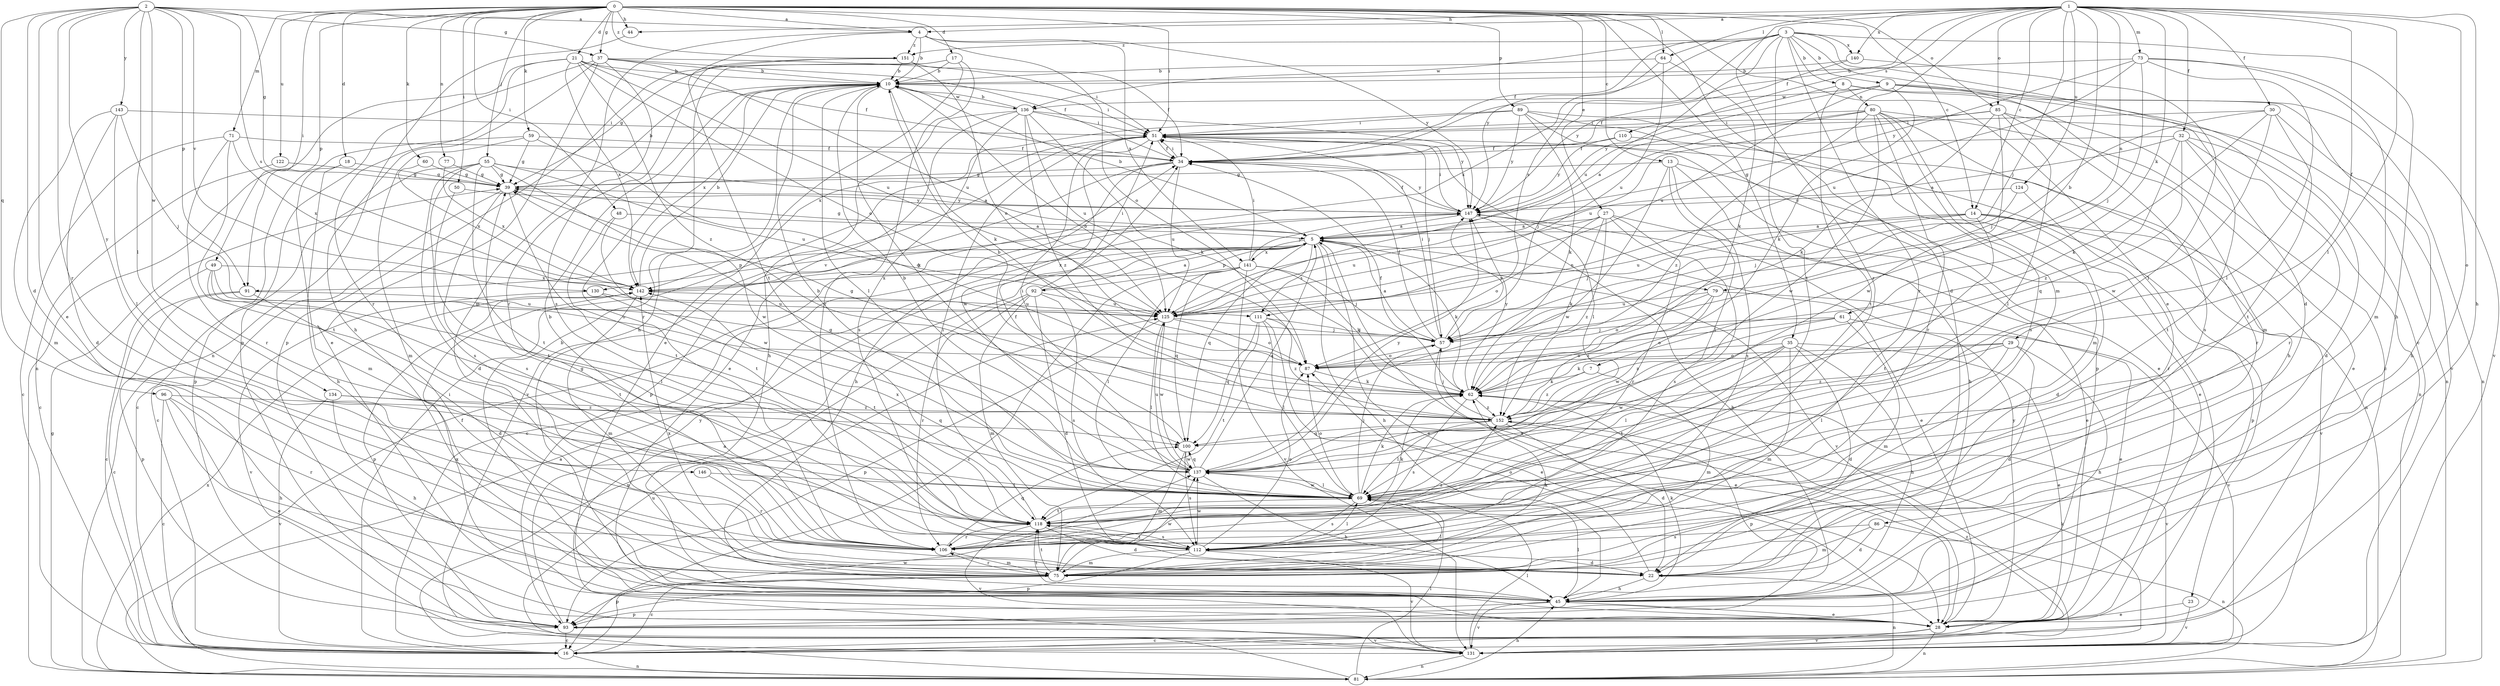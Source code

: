 strict digraph  {
0;
1;
2;
3;
4;
5;
7;
8;
9;
10;
13;
14;
16;
17;
18;
21;
22;
23;
27;
28;
29;
30;
32;
34;
35;
37;
39;
44;
45;
48;
49;
50;
51;
55;
57;
59;
60;
61;
62;
64;
69;
71;
73;
75;
77;
79;
80;
81;
85;
86;
87;
89;
91;
92;
93;
96;
100;
106;
110;
111;
112;
118;
122;
124;
125;
130;
131;
134;
136;
137;
140;
141;
142;
143;
146;
147;
151;
152;
0 -> 4  [label=a];
0 -> 13  [label=c];
0 -> 14  [label=c];
0 -> 17  [label=d];
0 -> 18  [label=d];
0 -> 21  [label=d];
0 -> 22  [label=d];
0 -> 23  [label=e];
0 -> 27  [label=e];
0 -> 35  [label=g];
0 -> 37  [label=g];
0 -> 44  [label=h];
0 -> 48  [label=i];
0 -> 49  [label=i];
0 -> 50  [label=i];
0 -> 51  [label=i];
0 -> 55  [label=j];
0 -> 59  [label=k];
0 -> 60  [label=k];
0 -> 64  [label=l];
0 -> 71  [label=m];
0 -> 77  [label=n];
0 -> 85  [label=o];
0 -> 89  [label=p];
0 -> 91  [label=p];
0 -> 122  [label=u];
0 -> 151  [label=z];
1 -> 4  [label=a];
1 -> 7  [label=b];
1 -> 14  [label=c];
1 -> 29  [label=f];
1 -> 30  [label=f];
1 -> 32  [label=f];
1 -> 34  [label=f];
1 -> 44  [label=h];
1 -> 45  [label=h];
1 -> 57  [label=j];
1 -> 61  [label=k];
1 -> 64  [label=l];
1 -> 69  [label=l];
1 -> 73  [label=m];
1 -> 75  [label=m];
1 -> 79  [label=n];
1 -> 85  [label=o];
1 -> 86  [label=o];
1 -> 106  [label=r];
1 -> 110  [label=s];
1 -> 124  [label=u];
1 -> 140  [label=x];
2 -> 4  [label=a];
2 -> 22  [label=d];
2 -> 28  [label=e];
2 -> 37  [label=g];
2 -> 39  [label=g];
2 -> 69  [label=l];
2 -> 91  [label=p];
2 -> 96  [label=q];
2 -> 106  [label=r];
2 -> 111  [label=s];
2 -> 130  [label=v];
2 -> 134  [label=w];
2 -> 143  [label=y];
2 -> 146  [label=y];
3 -> 8  [label=b];
3 -> 9  [label=b];
3 -> 16  [label=c];
3 -> 22  [label=d];
3 -> 34  [label=f];
3 -> 45  [label=h];
3 -> 106  [label=r];
3 -> 111  [label=s];
3 -> 118  [label=t];
3 -> 125  [label=u];
3 -> 136  [label=w];
3 -> 140  [label=x];
3 -> 147  [label=y];
3 -> 151  [label=z];
4 -> 10  [label=b];
4 -> 75  [label=m];
4 -> 87  [label=o];
4 -> 118  [label=t];
4 -> 141  [label=x];
4 -> 147  [label=y];
4 -> 151  [label=z];
5 -> 10  [label=b];
5 -> 28  [label=e];
5 -> 39  [label=g];
5 -> 45  [label=h];
5 -> 62  [label=k];
5 -> 79  [label=n];
5 -> 91  [label=p];
5 -> 92  [label=p];
5 -> 100  [label=q];
5 -> 111  [label=s];
5 -> 130  [label=v];
5 -> 131  [label=v];
5 -> 141  [label=x];
5 -> 142  [label=x];
7 -> 62  [label=k];
7 -> 75  [label=m];
7 -> 152  [label=z];
8 -> 16  [label=c];
8 -> 34  [label=f];
8 -> 80  [label=n];
8 -> 81  [label=n];
8 -> 118  [label=t];
9 -> 62  [label=k];
9 -> 75  [label=m];
9 -> 81  [label=n];
9 -> 125  [label=u];
9 -> 131  [label=v];
9 -> 136  [label=w];
9 -> 147  [label=y];
10 -> 51  [label=i];
10 -> 62  [label=k];
10 -> 69  [label=l];
10 -> 87  [label=o];
10 -> 100  [label=q];
10 -> 106  [label=r];
10 -> 136  [label=w];
10 -> 142  [label=x];
13 -> 28  [label=e];
13 -> 39  [label=g];
13 -> 45  [label=h];
13 -> 69  [label=l];
13 -> 112  [label=s];
13 -> 137  [label=w];
14 -> 5  [label=a];
14 -> 22  [label=d];
14 -> 57  [label=j];
14 -> 93  [label=p];
14 -> 118  [label=t];
14 -> 125  [label=u];
14 -> 131  [label=v];
16 -> 51  [label=i];
16 -> 81  [label=n];
16 -> 137  [label=w];
16 -> 152  [label=z];
17 -> 10  [label=b];
17 -> 28  [label=e];
17 -> 39  [label=g];
17 -> 45  [label=h];
17 -> 106  [label=r];
18 -> 39  [label=g];
18 -> 45  [label=h];
18 -> 75  [label=m];
21 -> 10  [label=b];
21 -> 34  [label=f];
21 -> 81  [label=n];
21 -> 87  [label=o];
21 -> 106  [label=r];
21 -> 125  [label=u];
21 -> 142  [label=x];
21 -> 152  [label=z];
22 -> 45  [label=h];
22 -> 81  [label=n];
22 -> 87  [label=o];
23 -> 28  [label=e];
23 -> 131  [label=v];
27 -> 5  [label=a];
27 -> 28  [label=e];
27 -> 62  [label=k];
27 -> 87  [label=o];
27 -> 106  [label=r];
27 -> 112  [label=s];
27 -> 125  [label=u];
27 -> 152  [label=z];
28 -> 5  [label=a];
28 -> 16  [label=c];
28 -> 81  [label=n];
28 -> 131  [label=v];
28 -> 142  [label=x];
28 -> 147  [label=y];
29 -> 22  [label=d];
29 -> 45  [label=h];
29 -> 62  [label=k];
29 -> 69  [label=l];
29 -> 87  [label=o];
29 -> 152  [label=z];
30 -> 45  [label=h];
30 -> 51  [label=i];
30 -> 57  [label=j];
30 -> 62  [label=k];
30 -> 118  [label=t];
30 -> 137  [label=w];
32 -> 5  [label=a];
32 -> 22  [label=d];
32 -> 34  [label=f];
32 -> 100  [label=q];
32 -> 106  [label=r];
32 -> 118  [label=t];
32 -> 152  [label=z];
34 -> 39  [label=g];
34 -> 45  [label=h];
34 -> 51  [label=i];
34 -> 93  [label=p];
34 -> 125  [label=u];
34 -> 147  [label=y];
35 -> 22  [label=d];
35 -> 28  [label=e];
35 -> 45  [label=h];
35 -> 69  [label=l];
35 -> 75  [label=m];
35 -> 87  [label=o];
35 -> 118  [label=t];
35 -> 137  [label=w];
37 -> 10  [label=b];
37 -> 28  [label=e];
37 -> 34  [label=f];
37 -> 45  [label=h];
37 -> 51  [label=i];
37 -> 93  [label=p];
37 -> 112  [label=s];
37 -> 125  [label=u];
39 -> 10  [label=b];
39 -> 16  [label=c];
39 -> 112  [label=s];
39 -> 118  [label=t];
39 -> 147  [label=y];
44 -> 81  [label=n];
45 -> 10  [label=b];
45 -> 28  [label=e];
45 -> 62  [label=k];
45 -> 69  [label=l];
45 -> 93  [label=p];
45 -> 118  [label=t];
45 -> 131  [label=v];
48 -> 5  [label=a];
48 -> 118  [label=t];
48 -> 137  [label=w];
49 -> 16  [label=c];
49 -> 69  [label=l];
49 -> 87  [label=o];
49 -> 118  [label=t];
49 -> 142  [label=x];
50 -> 118  [label=t];
50 -> 147  [label=y];
51 -> 34  [label=f];
51 -> 57  [label=j];
51 -> 69  [label=l];
51 -> 81  [label=n];
51 -> 131  [label=v];
51 -> 137  [label=w];
55 -> 5  [label=a];
55 -> 16  [label=c];
55 -> 22  [label=d];
55 -> 39  [label=g];
55 -> 112  [label=s];
55 -> 118  [label=t];
55 -> 125  [label=u];
55 -> 137  [label=w];
57 -> 5  [label=a];
57 -> 28  [label=e];
57 -> 34  [label=f];
57 -> 51  [label=i];
57 -> 87  [label=o];
57 -> 147  [label=y];
59 -> 34  [label=f];
59 -> 39  [label=g];
59 -> 62  [label=k];
59 -> 75  [label=m];
59 -> 93  [label=p];
60 -> 39  [label=g];
60 -> 142  [label=x];
61 -> 57  [label=j];
61 -> 75  [label=m];
61 -> 87  [label=o];
61 -> 131  [label=v];
61 -> 152  [label=z];
62 -> 34  [label=f];
62 -> 39  [label=g];
62 -> 112  [label=s];
62 -> 131  [label=v];
62 -> 147  [label=y];
62 -> 152  [label=z];
64 -> 10  [label=b];
64 -> 62  [label=k];
64 -> 125  [label=u];
64 -> 142  [label=x];
69 -> 10  [label=b];
69 -> 57  [label=j];
69 -> 62  [label=k];
69 -> 87  [label=o];
69 -> 112  [label=s];
69 -> 118  [label=t];
69 -> 137  [label=w];
69 -> 142  [label=x];
71 -> 16  [label=c];
71 -> 34  [label=f];
71 -> 106  [label=r];
71 -> 118  [label=t];
71 -> 142  [label=x];
73 -> 10  [label=b];
73 -> 57  [label=j];
73 -> 69  [label=l];
73 -> 75  [label=m];
73 -> 125  [label=u];
73 -> 131  [label=v];
73 -> 147  [label=y];
75 -> 16  [label=c];
75 -> 62  [label=k];
75 -> 69  [label=l];
75 -> 93  [label=p];
75 -> 106  [label=r];
75 -> 118  [label=t];
75 -> 137  [label=w];
75 -> 142  [label=x];
77 -> 39  [label=g];
77 -> 142  [label=x];
79 -> 28  [label=e];
79 -> 87  [label=o];
79 -> 125  [label=u];
79 -> 137  [label=w];
79 -> 152  [label=z];
80 -> 5  [label=a];
80 -> 28  [label=e];
80 -> 45  [label=h];
80 -> 51  [label=i];
80 -> 57  [label=j];
80 -> 75  [label=m];
80 -> 106  [label=r];
80 -> 112  [label=s];
80 -> 137  [label=w];
80 -> 152  [label=z];
81 -> 5  [label=a];
81 -> 34  [label=f];
81 -> 39  [label=g];
81 -> 45  [label=h];
81 -> 69  [label=l];
81 -> 125  [label=u];
81 -> 142  [label=x];
85 -> 51  [label=i];
85 -> 62  [label=k];
85 -> 69  [label=l];
85 -> 81  [label=n];
85 -> 112  [label=s];
85 -> 125  [label=u];
85 -> 137  [label=w];
86 -> 22  [label=d];
86 -> 75  [label=m];
86 -> 81  [label=n];
86 -> 112  [label=s];
87 -> 62  [label=k];
89 -> 16  [label=c];
89 -> 28  [label=e];
89 -> 51  [label=i];
89 -> 62  [label=k];
89 -> 93  [label=p];
89 -> 142  [label=x];
89 -> 147  [label=y];
91 -> 16  [label=c];
91 -> 22  [label=d];
91 -> 93  [label=p];
91 -> 125  [label=u];
92 -> 5  [label=a];
92 -> 22  [label=d];
92 -> 51  [label=i];
92 -> 75  [label=m];
92 -> 81  [label=n];
92 -> 106  [label=r];
92 -> 112  [label=s];
92 -> 125  [label=u];
93 -> 16  [label=c];
93 -> 131  [label=v];
93 -> 147  [label=y];
96 -> 16  [label=c];
96 -> 28  [label=e];
96 -> 45  [label=h];
96 -> 106  [label=r];
96 -> 152  [label=z];
100 -> 51  [label=i];
100 -> 75  [label=m];
100 -> 112  [label=s];
100 -> 137  [label=w];
106 -> 10  [label=b];
106 -> 75  [label=m];
106 -> 100  [label=q];
106 -> 152  [label=z];
110 -> 34  [label=f];
110 -> 106  [label=r];
110 -> 147  [label=y];
111 -> 28  [label=e];
111 -> 57  [label=j];
111 -> 69  [label=l];
111 -> 100  [label=q];
111 -> 118  [label=t];
111 -> 152  [label=z];
112 -> 22  [label=d];
112 -> 39  [label=g];
112 -> 69  [label=l];
112 -> 75  [label=m];
112 -> 87  [label=o];
112 -> 93  [label=p];
112 -> 118  [label=t];
112 -> 131  [label=v];
112 -> 137  [label=w];
118 -> 22  [label=d];
118 -> 51  [label=i];
118 -> 62  [label=k];
118 -> 106  [label=r];
118 -> 112  [label=s];
118 -> 131  [label=v];
122 -> 16  [label=c];
122 -> 39  [label=g];
124 -> 57  [label=j];
124 -> 106  [label=r];
124 -> 147  [label=y];
125 -> 57  [label=j];
125 -> 69  [label=l];
125 -> 87  [label=o];
125 -> 93  [label=p];
125 -> 137  [label=w];
130 -> 118  [label=t];
130 -> 125  [label=u];
130 -> 131  [label=v];
131 -> 5  [label=a];
131 -> 62  [label=k];
131 -> 69  [label=l];
131 -> 81  [label=n];
134 -> 45  [label=h];
134 -> 100  [label=q];
134 -> 131  [label=v];
134 -> 152  [label=z];
136 -> 10  [label=b];
136 -> 28  [label=e];
136 -> 45  [label=h];
136 -> 51  [label=i];
136 -> 62  [label=k];
136 -> 112  [label=s];
136 -> 125  [label=u];
136 -> 147  [label=y];
136 -> 152  [label=z];
137 -> 5  [label=a];
137 -> 10  [label=b];
137 -> 34  [label=f];
137 -> 39  [label=g];
137 -> 45  [label=h];
137 -> 69  [label=l];
137 -> 100  [label=q];
137 -> 125  [label=u];
137 -> 147  [label=y];
140 -> 10  [label=b];
140 -> 69  [label=l];
140 -> 147  [label=y];
141 -> 16  [label=c];
141 -> 51  [label=i];
141 -> 57  [label=j];
141 -> 62  [label=k];
141 -> 69  [label=l];
141 -> 100  [label=q];
141 -> 131  [label=v];
141 -> 142  [label=x];
141 -> 147  [label=y];
142 -> 10  [label=b];
142 -> 75  [label=m];
142 -> 93  [label=p];
142 -> 125  [label=u];
143 -> 22  [label=d];
143 -> 51  [label=i];
143 -> 57  [label=j];
143 -> 69  [label=l];
143 -> 75  [label=m];
146 -> 69  [label=l];
146 -> 106  [label=r];
147 -> 5  [label=a];
147 -> 16  [label=c];
147 -> 28  [label=e];
147 -> 34  [label=f];
147 -> 45  [label=h];
147 -> 51  [label=i];
151 -> 10  [label=b];
151 -> 34  [label=f];
151 -> 87  [label=o];
151 -> 93  [label=p];
151 -> 106  [label=r];
152 -> 10  [label=b];
152 -> 22  [label=d];
152 -> 57  [label=j];
152 -> 69  [label=l];
152 -> 93  [label=p];
152 -> 100  [label=q];
}
